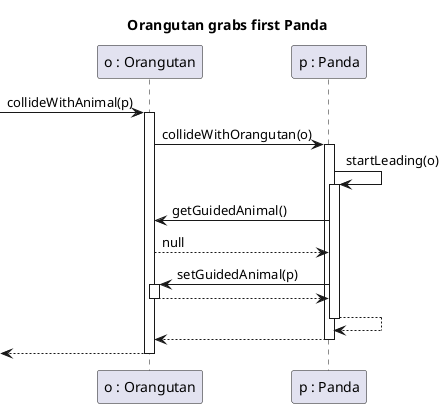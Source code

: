 @startuml
participant "o : Orangutan" as o
participant "p : Panda" as p

title Orangutan grabs first Panda

[-> o: collideWithAnimal(p)
activate o

o-> p ++ : collideWithOrangutan(o)
p->p ++ : startLeading(o)
p->o: getGuidedAnimal()
o-->p: null
p->o ++: setGuidedAnimal(p)
o-->p --
p-->p --
p -->o --

[<--o
deactivate o

@enduml